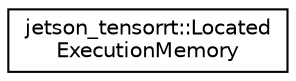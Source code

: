 digraph "Graphical Class Hierarchy"
{
  edge [fontname="Helvetica",fontsize="10",labelfontname="Helvetica",labelfontsize="10"];
  node [fontname="Helvetica",fontsize="10",shape=record];
  rankdir="LR";
  Node0 [label="jetson_tensorrt::Located\lExecutionMemory",height=0.2,width=0.4,color="black", fillcolor="white", style="filled",URL="$structjetson__tensorrt_1_1_located_execution_memory.html",tooltip="Represents all of a batches inputs or outputs located either in host, device, or mapped memory..."];
}
